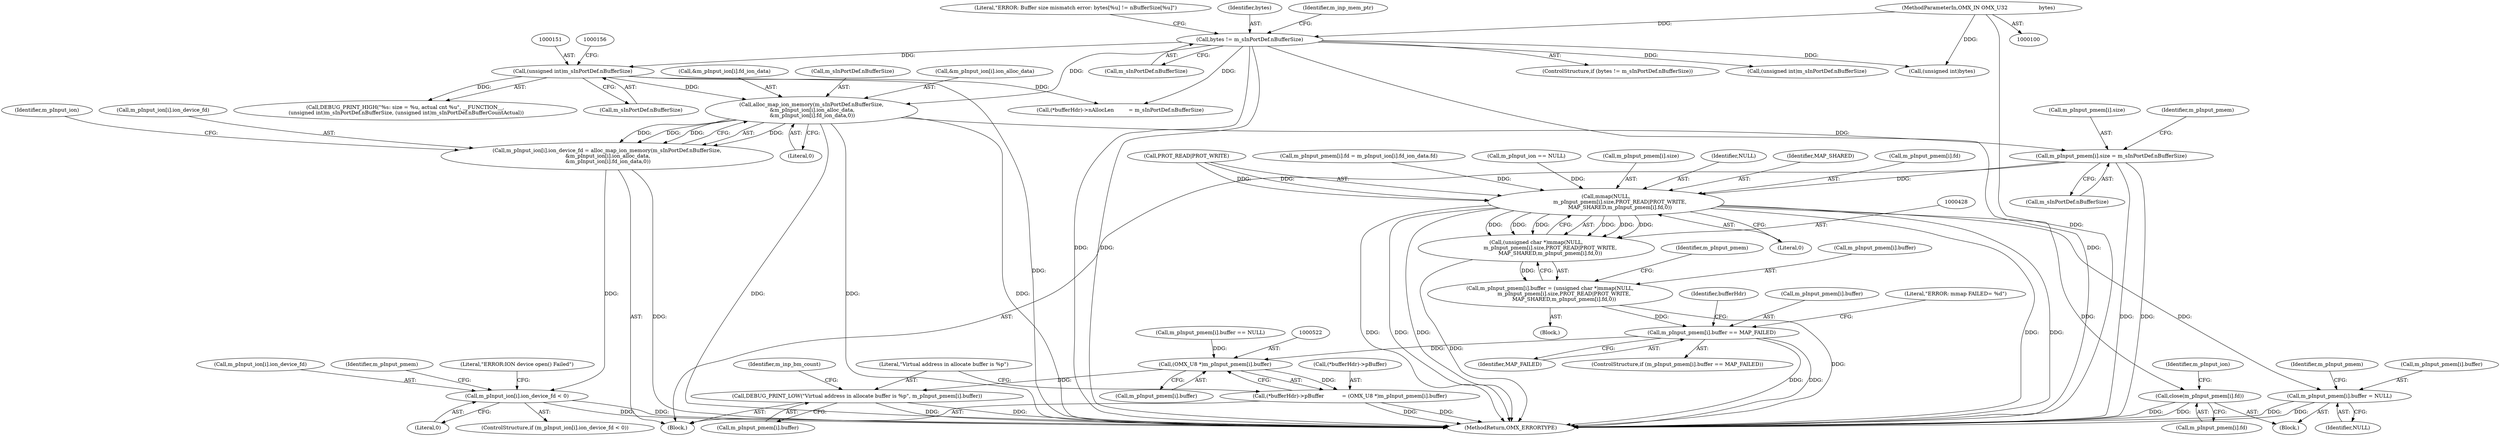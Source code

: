 digraph "0_Android_7558d03e6498e970b761aa44fff6b2c659202d95@array" {
"1000351" [label="(Call,alloc_map_ion_memory(m_sInPortDef.nBufferSize,\n &m_pInput_ion[i].ion_alloc_data,\n &m_pInput_ion[i].fd_ion_data,0))"];
"1000150" [label="(Call,(unsigned int)m_sInPortDef.nBufferSize)"];
"1000125" [label="(Call,bytes != m_sInPortDef.nBufferSize)"];
"1000105" [label="(MethodParameterIn,OMX_IN OMX_U32                   bytes)"];
"1000345" [label="(Call,m_pInput_ion[i].ion_device_fd = alloc_map_ion_memory(m_sInPortDef.nBufferSize,\n &m_pInput_ion[i].ion_alloc_data,\n &m_pInput_ion[i].fd_ion_data,0))"];
"1000369" [label="(Call,m_pInput_ion[i].ion_device_fd < 0)"];
"1000394" [label="(Call,m_pInput_pmem[i].size = m_sInPortDef.nBufferSize)"];
"1000429" [label="(Call,mmap(NULL,\n                 m_pInput_pmem[i].size,PROT_READ|PROT_WRITE,\n                 MAP_SHARED,m_pInput_pmem[i].fd,0))"];
"1000427" [label="(Call,(unsigned char *)mmap(NULL,\n                 m_pInput_pmem[i].size,PROT_READ|PROT_WRITE,\n                 MAP_SHARED,m_pInput_pmem[i].fd,0))"];
"1000421" [label="(Call,m_pInput_pmem[i].buffer = (unsigned char *)mmap(NULL,\n                 m_pInput_pmem[i].size,PROT_READ|PROT_WRITE,\n                 MAP_SHARED,m_pInput_pmem[i].fd,0))"];
"1000447" [label="(Call,m_pInput_pmem[i].buffer == MAP_FAILED)"];
"1000521" [label="(Call,(OMX_U8 *)m_pInput_pmem[i].buffer)"];
"1000516" [label="(Call,(*bufferHdr)->pBuffer           = (OMX_U8 *)m_pInput_pmem[i].buffer)"];
"1000528" [label="(Call,DEBUG_PRINT_LOW(\"Virtual address in allocate buffer is %p\", m_pInput_pmem[i].buffer))"];
"1000458" [label="(Call,m_pInput_pmem[i].buffer = NULL)"];
"1000465" [label="(Call,close(m_pInput_pmem[i].fd))"];
"1000367" [label="(Literal,0)"];
"1000530" [label="(Call,m_pInput_pmem[i].buffer)"];
"1000406" [label="(Identifier,m_pInput_pmem)"];
"1000529" [label="(Literal,\"Virtual address in allocate buffer is %p\")"];
"1000314" [label="(Call,(*bufferHdr)->nAllocLen         = m_sInPortDef.nBufferSize)"];
"1000369" [label="(Call,m_pInput_ion[i].ion_device_fd < 0)"];
"1000464" [label="(Identifier,NULL)"];
"1000440" [label="(Call,m_pInput_pmem[i].fd)"];
"1000454" [label="(Block,)"];
"1000468" [label="(Identifier,m_pInput_pmem)"];
"1000516" [label="(Call,(*bufferHdr)->pBuffer           = (OMX_U8 *)m_pInput_pmem[i].buffer)"];
"1000519" [label="(Identifier,bufferHdr)"];
"1000436" [label="(Call,PROT_READ|PROT_WRITE)"];
"1000381" [label="(Call,m_pInput_pmem[i].fd = m_pInput_ion[i].fd_ion_data.fd)"];
"1000447" [label="(Call,m_pInput_pmem[i].buffer == MAP_FAILED)"];
"1000466" [label="(Call,m_pInput_pmem[i].fd)"];
"1000537" [label="(Identifier,m_inp_bm_count)"];
"1000368" [label="(ControlStructure,if (m_pInput_ion[i].ion_device_fd < 0))"];
"1000212" [label="(Call,m_pInput_ion == NULL)"];
"1000345" [label="(Call,m_pInput_ion[i].ion_device_fd = alloc_map_ion_memory(m_sInPortDef.nBufferSize,\n &m_pInput_ion[i].ion_alloc_data,\n &m_pInput_ion[i].fd_ion_data,0))"];
"1000400" [label="(Call,m_sInPortDef.nBufferSize)"];
"1000422" [label="(Call,m_pInput_pmem[i].buffer)"];
"1000105" [label="(MethodParameterIn,OMX_IN OMX_U32                   bytes)"];
"1000132" [label="(Literal,\"ERROR: Buffer size mismatch error: bytes[%u] != nBufferSize[%u]\")"];
"1000125" [label="(Call,bytes != m_sInPortDef.nBufferSize)"];
"1000394" [label="(Call,m_pInput_pmem[i].size = m_sInPortDef.nBufferSize)"];
"1000431" [label="(Call,m_pInput_pmem[i].size)"];
"1000395" [label="(Call,m_pInput_pmem[i].size)"];
"1000420" [label="(Block,)"];
"1000427" [label="(Call,(unsigned char *)mmap(NULL,\n                 m_pInput_pmem[i].size,PROT_READ|PROT_WRITE,\n                 MAP_SHARED,m_pInput_pmem[i].fd,0))"];
"1000453" [label="(Identifier,MAP_FAILED)"];
"1000448" [label="(Call,m_pInput_pmem[i].buffer)"];
"1000450" [label="(Identifier,m_pInput_pmem)"];
"1000346" [label="(Call,m_pInput_ion[i].ion_device_fd)"];
"1000126" [label="(Identifier,bytes)"];
"1000292" [label="(Block,)"];
"1000147" [label="(Call,DEBUG_PRINT_HIGH(\"%s: size = %u, actual cnt %u\", __FUNCTION__,\n (unsigned int)m_sInPortDef.nBufferSize, (unsigned int)m_sInPortDef.nBufferCountActual))"];
"1000446" [label="(ControlStructure,if (m_pInput_pmem[i].buffer == MAP_FAILED))"];
"1000521" [label="(Call,(OMX_U8 *)m_pInput_pmem[i].buffer)"];
"1000352" [label="(Call,m_sInPortDef.nBufferSize)"];
"1000150" [label="(Call,(unsigned int)m_sInPortDef.nBufferSize)"];
"1000517" [label="(Call,(*bufferHdr)->pBuffer)"];
"1000384" [label="(Identifier,m_pInput_pmem)"];
"1000378" [label="(Literal,\"ERROR:ION device open() Failed\")"];
"1000370" [label="(Call,m_pInput_ion[i].ion_device_fd)"];
"1000124" [label="(ControlStructure,if (bytes != m_sInPortDef.nBufferSize))"];
"1000355" [label="(Call,&m_pInput_ion[i].ion_alloc_data)"];
"1000136" [label="(Call,(unsigned int)m_sInPortDef.nBufferSize)"];
"1000429" [label="(Call,mmap(NULL,\n                 m_pInput_pmem[i].size,PROT_READ|PROT_WRITE,\n                 MAP_SHARED,m_pInput_pmem[i].fd,0))"];
"1000456" [label="(Literal,\"ERROR: mmap FAILED= %d\")"];
"1000528" [label="(Call,DEBUG_PRINT_LOW(\"Virtual address in allocate buffer is %p\", m_pInput_pmem[i].buffer))"];
"1000133" [label="(Call,(unsigned int)bytes)"];
"1000458" [label="(Call,m_pInput_pmem[i].buffer = NULL)"];
"1000430" [label="(Identifier,NULL)"];
"1000523" [label="(Call,m_pInput_pmem[i].buffer)"];
"1000421" [label="(Call,m_pInput_pmem[i].buffer = (unsigned char *)mmap(NULL,\n                 m_pInput_pmem[i].size,PROT_READ|PROT_WRITE,\n                 MAP_SHARED,m_pInput_pmem[i].fd,0))"];
"1000474" [label="(Identifier,m_pInput_ion)"];
"1000372" [label="(Identifier,m_pInput_ion)"];
"1000152" [label="(Call,m_sInPortDef.nBufferSize)"];
"1000375" [label="(Literal,0)"];
"1000493" [label="(Call,m_pInput_pmem[i].buffer == NULL)"];
"1000361" [label="(Call,&m_pInput_ion[i].fd_ion_data)"];
"1000351" [label="(Call,alloc_map_ion_memory(m_sInPortDef.nBufferSize,\n &m_pInput_ion[i].ion_alloc_data,\n &m_pInput_ion[i].fd_ion_data,0))"];
"1000127" [label="(Call,m_sInPortDef.nBufferSize)"];
"1000445" [label="(Literal,0)"];
"1000465" [label="(Call,close(m_pInput_pmem[i].fd))"];
"1000459" [label="(Call,m_pInput_pmem[i].buffer)"];
"1000567" [label="(MethodReturn,OMX_ERRORTYPE)"];
"1000145" [label="(Identifier,m_inp_mem_ptr)"];
"1000439" [label="(Identifier,MAP_SHARED)"];
"1000351" -> "1000345"  [label="AST: "];
"1000351" -> "1000367"  [label="CFG: "];
"1000352" -> "1000351"  [label="AST: "];
"1000355" -> "1000351"  [label="AST: "];
"1000361" -> "1000351"  [label="AST: "];
"1000367" -> "1000351"  [label="AST: "];
"1000345" -> "1000351"  [label="CFG: "];
"1000351" -> "1000567"  [label="DDG: "];
"1000351" -> "1000567"  [label="DDG: "];
"1000351" -> "1000567"  [label="DDG: "];
"1000351" -> "1000345"  [label="DDG: "];
"1000351" -> "1000345"  [label="DDG: "];
"1000351" -> "1000345"  [label="DDG: "];
"1000351" -> "1000345"  [label="DDG: "];
"1000150" -> "1000351"  [label="DDG: "];
"1000125" -> "1000351"  [label="DDG: "];
"1000351" -> "1000394"  [label="DDG: "];
"1000150" -> "1000147"  [label="AST: "];
"1000150" -> "1000152"  [label="CFG: "];
"1000151" -> "1000150"  [label="AST: "];
"1000152" -> "1000150"  [label="AST: "];
"1000156" -> "1000150"  [label="CFG: "];
"1000150" -> "1000567"  [label="DDG: "];
"1000150" -> "1000147"  [label="DDG: "];
"1000125" -> "1000150"  [label="DDG: "];
"1000150" -> "1000314"  [label="DDG: "];
"1000125" -> "1000124"  [label="AST: "];
"1000125" -> "1000127"  [label="CFG: "];
"1000126" -> "1000125"  [label="AST: "];
"1000127" -> "1000125"  [label="AST: "];
"1000132" -> "1000125"  [label="CFG: "];
"1000145" -> "1000125"  [label="CFG: "];
"1000125" -> "1000567"  [label="DDG: "];
"1000125" -> "1000567"  [label="DDG: "];
"1000125" -> "1000567"  [label="DDG: "];
"1000105" -> "1000125"  [label="DDG: "];
"1000125" -> "1000133"  [label="DDG: "];
"1000125" -> "1000136"  [label="DDG: "];
"1000125" -> "1000314"  [label="DDG: "];
"1000105" -> "1000100"  [label="AST: "];
"1000105" -> "1000567"  [label="DDG: "];
"1000105" -> "1000133"  [label="DDG: "];
"1000345" -> "1000292"  [label="AST: "];
"1000346" -> "1000345"  [label="AST: "];
"1000372" -> "1000345"  [label="CFG: "];
"1000345" -> "1000567"  [label="DDG: "];
"1000345" -> "1000369"  [label="DDG: "];
"1000369" -> "1000368"  [label="AST: "];
"1000369" -> "1000375"  [label="CFG: "];
"1000370" -> "1000369"  [label="AST: "];
"1000375" -> "1000369"  [label="AST: "];
"1000378" -> "1000369"  [label="CFG: "];
"1000384" -> "1000369"  [label="CFG: "];
"1000369" -> "1000567"  [label="DDG: "];
"1000369" -> "1000567"  [label="DDG: "];
"1000394" -> "1000292"  [label="AST: "];
"1000394" -> "1000400"  [label="CFG: "];
"1000395" -> "1000394"  [label="AST: "];
"1000400" -> "1000394"  [label="AST: "];
"1000406" -> "1000394"  [label="CFG: "];
"1000394" -> "1000567"  [label="DDG: "];
"1000394" -> "1000567"  [label="DDG: "];
"1000394" -> "1000429"  [label="DDG: "];
"1000429" -> "1000427"  [label="AST: "];
"1000429" -> "1000445"  [label="CFG: "];
"1000430" -> "1000429"  [label="AST: "];
"1000431" -> "1000429"  [label="AST: "];
"1000436" -> "1000429"  [label="AST: "];
"1000439" -> "1000429"  [label="AST: "];
"1000440" -> "1000429"  [label="AST: "];
"1000445" -> "1000429"  [label="AST: "];
"1000427" -> "1000429"  [label="CFG: "];
"1000429" -> "1000567"  [label="DDG: "];
"1000429" -> "1000567"  [label="DDG: "];
"1000429" -> "1000567"  [label="DDG: "];
"1000429" -> "1000567"  [label="DDG: "];
"1000429" -> "1000567"  [label="DDG: "];
"1000429" -> "1000427"  [label="DDG: "];
"1000429" -> "1000427"  [label="DDG: "];
"1000429" -> "1000427"  [label="DDG: "];
"1000429" -> "1000427"  [label="DDG: "];
"1000429" -> "1000427"  [label="DDG: "];
"1000429" -> "1000427"  [label="DDG: "];
"1000212" -> "1000429"  [label="DDG: "];
"1000436" -> "1000429"  [label="DDG: "];
"1000436" -> "1000429"  [label="DDG: "];
"1000381" -> "1000429"  [label="DDG: "];
"1000429" -> "1000458"  [label="DDG: "];
"1000429" -> "1000465"  [label="DDG: "];
"1000427" -> "1000421"  [label="AST: "];
"1000428" -> "1000427"  [label="AST: "];
"1000421" -> "1000427"  [label="CFG: "];
"1000427" -> "1000567"  [label="DDG: "];
"1000427" -> "1000421"  [label="DDG: "];
"1000421" -> "1000420"  [label="AST: "];
"1000422" -> "1000421"  [label="AST: "];
"1000450" -> "1000421"  [label="CFG: "];
"1000421" -> "1000567"  [label="DDG: "];
"1000421" -> "1000447"  [label="DDG: "];
"1000447" -> "1000446"  [label="AST: "];
"1000447" -> "1000453"  [label="CFG: "];
"1000448" -> "1000447"  [label="AST: "];
"1000453" -> "1000447"  [label="AST: "];
"1000456" -> "1000447"  [label="CFG: "];
"1000519" -> "1000447"  [label="CFG: "];
"1000447" -> "1000567"  [label="DDG: "];
"1000447" -> "1000567"  [label="DDG: "];
"1000447" -> "1000521"  [label="DDG: "];
"1000521" -> "1000516"  [label="AST: "];
"1000521" -> "1000523"  [label="CFG: "];
"1000522" -> "1000521"  [label="AST: "];
"1000523" -> "1000521"  [label="AST: "];
"1000516" -> "1000521"  [label="CFG: "];
"1000521" -> "1000516"  [label="DDG: "];
"1000493" -> "1000521"  [label="DDG: "];
"1000521" -> "1000528"  [label="DDG: "];
"1000516" -> "1000292"  [label="AST: "];
"1000517" -> "1000516"  [label="AST: "];
"1000529" -> "1000516"  [label="CFG: "];
"1000516" -> "1000567"  [label="DDG: "];
"1000516" -> "1000567"  [label="DDG: "];
"1000528" -> "1000292"  [label="AST: "];
"1000528" -> "1000530"  [label="CFG: "];
"1000529" -> "1000528"  [label="AST: "];
"1000530" -> "1000528"  [label="AST: "];
"1000537" -> "1000528"  [label="CFG: "];
"1000528" -> "1000567"  [label="DDG: "];
"1000528" -> "1000567"  [label="DDG: "];
"1000458" -> "1000454"  [label="AST: "];
"1000458" -> "1000464"  [label="CFG: "];
"1000459" -> "1000458"  [label="AST: "];
"1000464" -> "1000458"  [label="AST: "];
"1000468" -> "1000458"  [label="CFG: "];
"1000458" -> "1000567"  [label="DDG: "];
"1000458" -> "1000567"  [label="DDG: "];
"1000465" -> "1000454"  [label="AST: "];
"1000465" -> "1000466"  [label="CFG: "];
"1000466" -> "1000465"  [label="AST: "];
"1000474" -> "1000465"  [label="CFG: "];
"1000465" -> "1000567"  [label="DDG: "];
"1000465" -> "1000567"  [label="DDG: "];
}
